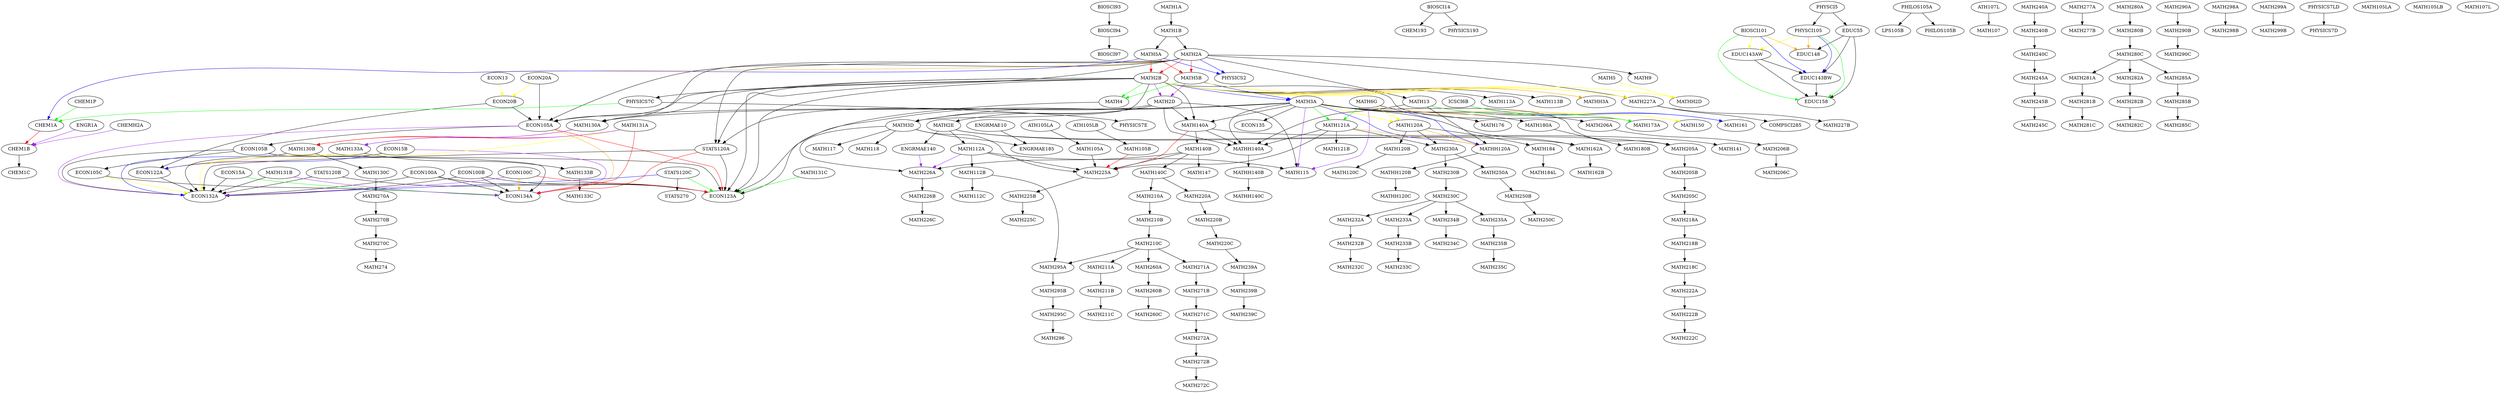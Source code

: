 strict digraph  {
BIOSCI94;
BIOSCI97;
CHEM1A;
CHEM1B;
CHEM1C;
CHEM193;
COMPSCI285;
ECON20B;
ECON105A;
ECON105B;
ECON105C;
ECON122A;
ECON123A;
ECON132A;
ECON134A;
ECON135;
EDUC55;
EDUC143AW;
EDUC143BW;
EDUC148;
EDUC158;
ENGRMAE140;
ENGRMAE185;
LPS105B;
MATH1B;
MATH2A;
MATH2B;
MATH2D;
MATH2E;
MATHH2D;
MATH3A;
MATH3D;
MATHH3A;
MATH4;
MATH5A;
MATH5B;
MATH9;
MATH13;
MATH105A;
MATH105B;
MATH107;
MATH112A;
MATH112B;
MATH112C;
MATH113A;
MATH113B;
MATH115;
MATH117;
MATH118;
MATH120A;
MATH120B;
MATH120C;
MATHH120A;
MATHH120B;
MATHH120C;
MATH121A;
MATH121B;
MATH130A;
MATH130B;
MATH130C;
MATH133A;
MATH133B;
MATH133C;
MATH140A;
MATH140B;
MATH140C;
MATHH140A;
MATHH140B;
MATHH140C;
MATH141;
MATH147;
MATH150;
MATH161;
MATH162A;
MATH162B;
MATH173A;
MATH176;
MATH180A;
MATH180B;
MATH184;
MATH184L;
MATH205A;
MATH205B;
MATH205C;
MATH206A;
MATH206B;
MATH206C;
MATH210A;
MATH210B;
MATH210C;
MATH211A;
MATH211B;
MATH211C;
MATH218A;
MATH218B;
MATH218C;
MATH220A;
MATH220B;
MATH220C;
MATH222A;
MATH222B;
MATH222C;
MATH225A;
MATH225B;
MATH225C;
MATH226A;
MATH226B;
MATH226C;
MATH227A;
MATH227B;
MATH230A;
MATH230B;
MATH230C;
MATH232A;
MATH232B;
MATH232C;
MATH233A;
MATH233B;
MATH233C;
MATH234B;
MATH234C;
MATH235A;
MATH235B;
MATH235C;
MATH239A;
MATH239B;
MATH239C;
MATH240B;
MATH240C;
MATH245A;
MATH245B;
MATH245C;
MATH250A;
MATH250B;
MATH250C;
MATH260A;
MATH260B;
MATH260C;
MATH270A;
MATH270B;
MATH270C;
MATH271A;
MATH271B;
MATH271C;
MATH272A;
MATH272B;
MATH272C;
MATH274;
MATH277B;
MATH280B;
MATH280C;
MATH281A;
MATH281B;
MATH281C;
MATH282A;
MATH282B;
MATH282C;
MATH285A;
MATH285B;
MATH285C;
MATH290B;
MATH290C;
MATH295A;
MATH295B;
MATH295C;
MATH296;
MATH298B;
MATH299B;
PHILOS105B;
PHYSCI105;
PHYSICS2;
PHYSICS7C;
PHYSICS7D;
PHYSICS7E;
PHYSICS193;
STATS120A;
STATS270;
BIOSCI93;
CHEM1P;
ENGR1A;
CHEMH2A;
BIOSCI14;
ECON20A;
ECON13;
ECON15B;
STATS120B;
STATS120C;
MATH131C;
MATH131C;
ECON100A;
ECON100B;
ECON100C;
ECON15A;
MATH131A;
MATH131B;
PHYSCI5;
BIOSCI101;
ENGRMAE10;
PHILOS105A;
MATH1A;
MATH5;
MATH2B;
MATH105LA;
MATH105LB;
MATH107L;
MATH6G;
MATH3A;
MATH140B;
ICSCI6B;
MATH184;
MATH112A;
MATH140B;
MATH240A;
MATH277A;
MATH280A;
MATH290A;
MATH298A;
MATH299A;
MATH5A;
PHYSICS7LD;
MATH2D;
BIOSCI94 -> BIOSCI97;
CHEM1A -> CHEM1B  [color=red];
CHEM1B -> CHEM1C;
ECON20B -> ECON105A;
ECON20B -> ECON122A;
ECON105A -> ECON105B;
ECON105A -> ECON123A  [color=red];
ECON105A -> ECON132A  [color=purple];
ECON105A -> ECON134A  [color=orange];
ECON105B -> ECON105C;
ECON105B -> ECON123A;
ECON105B -> ECON132A;
ECON105B -> ECON134A;
ECON105C -> ECON132A  [color=yellow];
ECON105C -> ECON134A;
ECON122A -> ECON132A;
EDUC55 -> EDUC143BW;
EDUC55 -> EDUC148;
EDUC55 -> EDUC158;
EDUC143AW -> EDUC143BW;
EDUC143AW -> EDUC158;
EDUC143BW -> EDUC158;
ENGRMAE140 -> MATH226A  [color=purple];
MATH1B -> MATH2A;
MATH1B -> MATH5A;
MATH2A -> CHEM1A  [color=orange];
MATH2A -> ECON105A;
MATH2A -> ECON123A;
MATH2A -> MATH2B  [color=red];
MATH2A -> MATH5B  [color=red];
MATH2A -> MATH9;
MATH2A -> MATH13;
MATH2A -> MATH130A;
MATH2A -> MATH227A;
MATH2A -> PHYSICS2  [color=blue];
MATH2A -> STATS120A;
MATH2B -> ECON105A;
MATH2B -> ECON123A;
MATH2B -> MATH2D  [color=purple];
MATH2B -> MATHH2D  [color=yellow];
MATH2B -> MATH3A  [color=blue];
MATH2B -> MATHH3A  [color=orange];
MATH2B -> MATH4  [color=green];
MATH2B -> MATH113A;
MATH2B -> MATH113B;
MATH2B -> MATH130A;
MATH2B -> MATH140A;
MATH2B -> MATH173A;
MATH2B -> MATH227A  [color=yellow];
MATH2B -> PHYSICS7C;
MATH2B -> STATS120A;
MATH2D -> MATH2E;
MATH2D -> MATH3D;
MATH2D -> MATH115;
MATH2D -> MATH140A;
MATH2D -> MATHH140A;
MATH2E -> ENGRMAE140;
MATH2E -> MATH112A;
MATH2E -> MATH162A;
MATH2E -> MATH205A;
MATH3A -> ECON105A;
MATH3A -> ECON123A;
MATH3A -> ECON135;
MATH3A -> MATH3D;
MATH3A -> MATH115  [color=purple];
MATH3A -> MATH120A  [color=yellow];
MATH3A -> MATHH120A  [color=blue];
MATH3A -> MATH121A  [color=green];
MATH3A -> MATH140A;
MATH3A -> MATHH140A;
MATH3A -> MATH162A;
MATH3A -> MATH173A  [color=orange];
MATH3A -> MATH176;
MATH3A -> MATH180A;
MATH3A -> MATH205A;
MATH3A -> MATH206A;
MATH3D -> ENGRMAE185;
MATH3D -> MATH117;
MATH3D -> MATH118;
MATH3D -> MATH225A;
MATH3D -> MATH226A;
MATH4 -> ECON123A;
MATH5A -> CHEM1A  [color=blue];
MATH5A -> MATH2B  [color=red];
MATH5A -> MATH5B  [color=red];
MATH5B -> MATH2D  [color=purple];
MATH5B -> MATH3A  [color=blue];
MATH5B -> MATHH3A  [color=orange];
MATH5B -> MATH4  [color=green];
MATH5B -> MATH227A  [color=yellow];
MATH13 -> MATHH120A;
MATH13 -> MATHH140A;
MATH13 -> MATH150  [color=yellow];
MATH13 -> MATH161  [color=blue];
MATH13 -> MATH173A  [color=green];
MATH105A -> MATH225A;
MATH105B -> MATH225A  [color=red];
MATH112A -> MATH112B;
MATH112A -> MATH115;
MATH112A -> MATH226A  [color=purple];
MATH112B -> MATH112C;
MATH112B -> MATH295A;
MATH120A -> MATH120B;
MATH120A -> MATHH120A  [color=orange];
MATH120A -> MATH184;
MATH120A -> MATH230A;
MATH120B -> MATH120C;
MATHH120A -> MATHH120B;
MATHH120B -> MATHH120C;
MATH121A -> MATHH120A  [color=orange];
MATH121A -> MATH121B;
MATH121A -> MATHH140A;
MATH121A -> MATH225A;
MATH121A -> MATH230A;
MATH130A -> MATH130B  [color=red];
MATH130A -> MATH133A  [color=purple];
MATH130B -> ECON122A  [color=orange];
MATH130B -> ECON132A  [color=blue];
MATH130B -> MATH130C;
MATH130C -> MATH270A;
MATH133A -> ECON122A  [color=orange];
MATH133A -> MATH133B;
MATH133B -> MATH133C;
MATH140A -> MATH140B;
MATH140A -> MATHH140A;
MATH140A -> MATH141;
MATH140A -> MATH225A  [color=red];
MATH140B -> MATH140C;
MATH140B -> MATH225A;
MATH140C -> MATH210A;
MATH140C -> MATH220A;
MATHH140A -> MATHH140B;
MATHH140B -> MATHH140C;
MATH162A -> MATH162B;
MATH180A -> MATH180B;
MATH205A -> MATH205B;
MATH205B -> MATH205C;
MATH205C -> MATH218A;
MATH206A -> MATH206B;
MATH206B -> MATH206C;
MATH210A -> MATH210B;
MATH210B -> MATH210C;
MATH210C -> MATH211A;
MATH210C -> MATH260A;
MATH210C -> MATH271A;
MATH210C -> MATH295A;
MATH211A -> MATH211B;
MATH211B -> MATH211C;
MATH218A -> MATH218B;
MATH218B -> MATH218C;
MATH218C -> MATH222A;
MATH220A -> MATH220B;
MATH220B -> MATH220C;
MATH220C -> MATH239A;
MATH222A -> MATH222B;
MATH222B -> MATH222C;
MATH225A -> MATH225B;
MATH225B -> MATH225C;
MATH226A -> MATH226B;
MATH226B -> MATH226C;
MATH227A -> COMPSCI285;
MATH227A -> MATH227B;
MATH230A -> MATH230B;
MATH230A -> MATH250A;
MATH230B -> MATH230C;
MATH230C -> MATH232A;
MATH230C -> MATH233A;
MATH230C -> MATH234B;
MATH230C -> MATH235A;
MATH232A -> MATH232B;
MATH232B -> MATH232C;
MATH233A -> MATH233B;
MATH233B -> MATH233C;
MATH234B -> MATH234C;
MATH235A -> MATH235B;
MATH235B -> MATH235C;
MATH239A -> MATH239B;
MATH239B -> MATH239C;
MATH240B -> MATH240C;
MATH240C -> MATH245A;
MATH245A -> MATH245B;
MATH245B -> MATH245C;
MATH250A -> MATH250B;
MATH250B -> MATH250C;
MATH260A -> MATH260B;
MATH260B -> MATH260C;
MATH270A -> MATH270B;
MATH270B -> MATH270C;
MATH270C -> MATH274;
MATH271A -> MATH271B;
MATH271B -> MATH271C;
MATH271C -> MATH272A;
MATH272A -> MATH272B;
MATH272B -> MATH272C;
MATH280B -> MATH280C;
MATH280C -> MATH281A;
MATH280C -> MATH282A;
MATH280C -> MATH285A;
MATH281A -> MATH281B;
MATH281B -> MATH281C;
MATH282A -> MATH282B;
MATH282B -> MATH282C;
MATH285A -> MATH285B;
MATH285B -> MATH285C;
MATH290B -> MATH290C;
MATH295A -> MATH295B;
MATH295B -> MATH295C;
MATH295C -> MATH296;
PHYSCI105 -> EDUC143AW  [color=yellow];
PHYSCI105 -> EDUC143BW  [color=blue];
PHYSCI105 -> EDUC148  [color=orange];
PHYSCI105 -> EDUC158  [color=green];
PHYSICS7C -> CHEM1A  [color=green];
PHYSICS7C -> PHYSICS7E;
STATS120A -> ECON123A;
STATS120A -> ECON132A;
STATS120A -> ECON134A  [color=red];
BIOSCI93 -> BIOSCI94;
CHEM1P -> CHEM1A  [color=green];
ENGR1A -> CHEM1B  [color=purple];
CHEMH2A -> CHEM1B  [color=purple];
BIOSCI14 -> CHEM193;
BIOSCI14 -> PHYSICS193;
ECON20A -> ECON20B  [color=yellow];
ECON20A -> ECON105A;
ECON13 -> ECON20B  [color=yellow];
ECON15B -> ECON122A  [color=blue];
ECON15B -> ECON132A;
ECON15B -> ECON134A  [color=purple];
STATS120B -> ECON123A;
STATS120B -> ECON132A;
STATS120C -> ECON123A  [color=green];
STATS120C -> ECON132A  [color=blue];
STATS120C -> STATS270;
MATH131C -> ECON123A  [color=green];
MATH131C -> ECON123A;
ECON100A -> ECON123A;
ECON100A -> ECON132A;
ECON100A -> ECON134A;
ECON100B -> ECON123A;
ECON100B -> ECON132A;
ECON100B -> ECON134A;
ECON100C -> ECON123A  [color=red];
ECON100C -> ECON132A  [color=purple];
ECON100C -> ECON134A  [color=orange];
ECON15A -> ECON132A;
ECON15A -> ECON134A  [color=green];
MATH131A -> ECON132A  [color=yellow];
MATH131A -> ECON134A  [color=red];
MATH131A -> MATH130B  [color=red];
MATH131A -> MATH133A  [color=purple];
MATH131B -> ECON132A;
MATH131B -> ECON134A  [color=purple];
PHYSCI5 -> EDUC55;
PHYSCI5 -> PHYSCI105;
BIOSCI101 -> EDUC143AW  [color=yellow];
BIOSCI101 -> EDUC143BW  [color=blue];
BIOSCI101 -> EDUC148  [color=orange];
BIOSCI101 -> EDUC158  [color=green];
ENGRMAE10 -> ENGRMAE185;
PHILOS105A -> LPS105B;
PHILOS105A -> PHILOS105B;
MATH1A -> MATH1B;
MATH5 -> MATHH2D  [color=yellow];
MATH2B -> MATH3D;
ATH105LA -> MATH105A;
ATH105LB -> MATH105B;
ATH107L -> MATH107;
MATH6G -> MATH115  [color=purple];
MATH6G -> MATH120A  [color=yellow];
MATH6G -> MATHH120A  [color=blue];
MATH6G -> MATH121A  [color=green];
MATH6G -> MATH173A  [color=orange];
MATH3A -> MATH130A;
MATH140B -> MATH147;
ICSCI6B -> MATH150  [color=yellow];
ICSCI6B -> MATH161  [color=blue];
ICSCI6B -> MATH173A  [color=green];
MATH184 -> MATH184L;
MATH112A -> MATH225A;
MATH140B -> MATH226A;
MATH240A -> MATH240B;
MATH277A -> MATH277B;
MATH280A -> MATH280B;
MATH290A -> MATH290B;
MATH298A -> MATH298B;
MATH299A -> MATH299B;
MATH5A -> PHYSICS2  [color=blue];
PHYSICS7LD -> PHYSICS7D;
MATH2D -> STATS120A;
}
